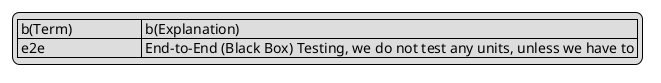 @startuml
legend top left
| b(Term)                   | b(Explanation) |
| e2e                       | End-to-End (Black Box) Testing, we do not test any units, unless we have to |
endlegend
@enduml
